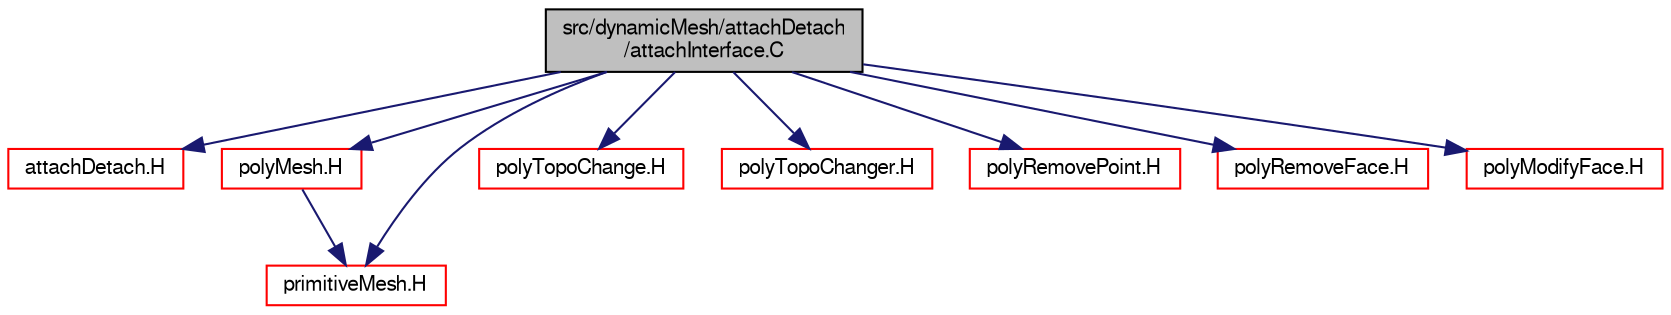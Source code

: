 digraph "src/dynamicMesh/attachDetach/attachInterface.C"
{
  bgcolor="transparent";
  edge [fontname="FreeSans",fontsize="10",labelfontname="FreeSans",labelfontsize="10"];
  node [fontname="FreeSans",fontsize="10",shape=record];
  Node0 [label="src/dynamicMesh/attachDetach\l/attachInterface.C",height=0.2,width=0.4,color="black", fillcolor="grey75", style="filled", fontcolor="black"];
  Node0 -> Node1 [color="midnightblue",fontsize="10",style="solid",fontname="FreeSans"];
  Node1 [label="attachDetach.H",height=0.2,width=0.4,color="red",URL="$a00368.html"];
  Node0 -> Node181 [color="midnightblue",fontsize="10",style="solid",fontname="FreeSans"];
  Node181 [label="polyMesh.H",height=0.2,width=0.4,color="red",URL="$a11630.html"];
  Node181 -> Node184 [color="midnightblue",fontsize="10",style="solid",fontname="FreeSans"];
  Node184 [label="primitiveMesh.H",height=0.2,width=0.4,color="red",URL="$a11882.html"];
  Node0 -> Node184 [color="midnightblue",fontsize="10",style="solid",fontname="FreeSans"];
  Node0 -> Node226 [color="midnightblue",fontsize="10",style="solid",fontname="FreeSans"];
  Node226 [label="polyTopoChange.H",height=0.2,width=0.4,color="red",URL="$a00755.html"];
  Node0 -> Node231 [color="midnightblue",fontsize="10",style="solid",fontname="FreeSans"];
  Node231 [label="polyTopoChanger.H",height=0.2,width=0.4,color="red",URL="$a00830.html"];
  Node0 -> Node232 [color="midnightblue",fontsize="10",style="solid",fontname="FreeSans"];
  Node232 [label="polyRemovePoint.H",height=0.2,width=0.4,color="red",URL="$a00806.html"];
  Node0 -> Node234 [color="midnightblue",fontsize="10",style="solid",fontname="FreeSans"];
  Node234 [label="polyRemoveFace.H",height=0.2,width=0.4,color="red",URL="$a00803.html"];
  Node0 -> Node235 [color="midnightblue",fontsize="10",style="solid",fontname="FreeSans"];
  Node235 [label="polyModifyFace.H",height=0.2,width=0.4,color="red",URL="$a00737.html"];
}

